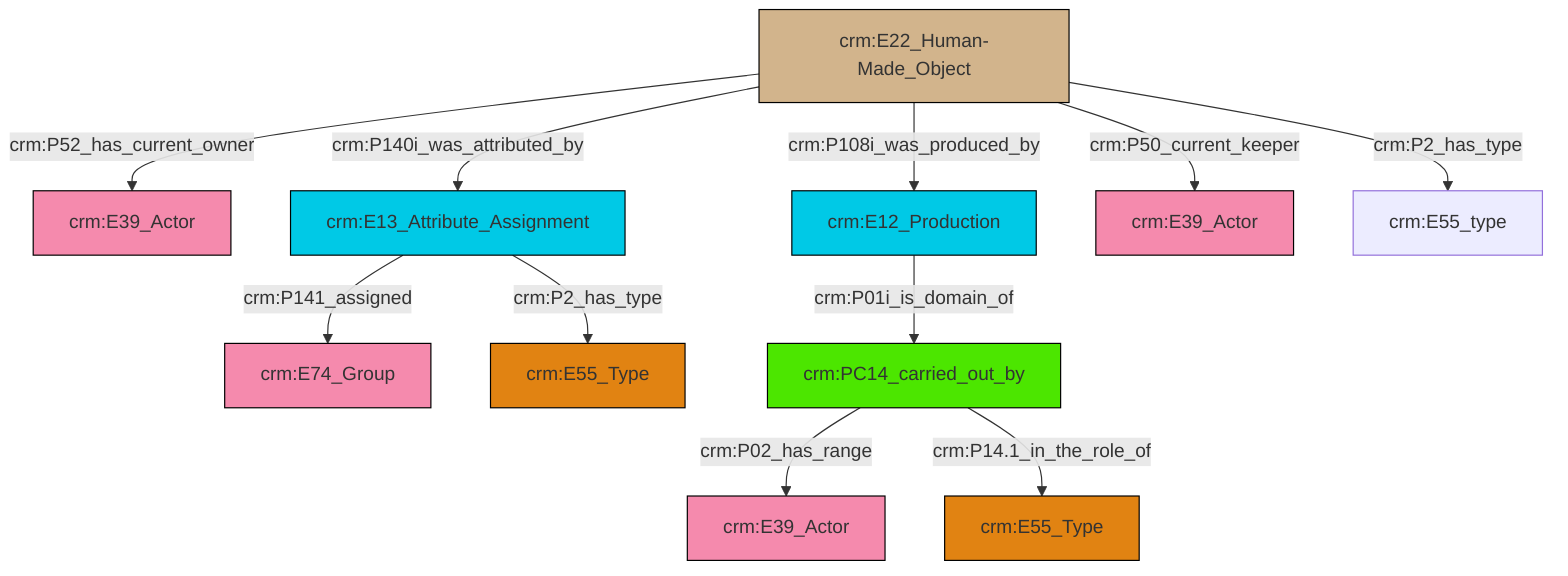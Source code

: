 graph TD
classDef Literal fill:#f2f2f2,stroke:#000000;
classDef CRM_Entity fill:#FFFFFF,stroke:#000000;
classDef Temporal_Entity fill:#00C9E6, stroke:#000000;
classDef Type fill:#E18312, stroke:#000000;
classDef Time-Span fill:#2C9C91, stroke:#000000;
classDef Appellation fill:#FFEB7F, stroke:#000000;
classDef Place fill:#008836, stroke:#000000;
classDef Persistent_Item fill:#B266B2, stroke:#000000;
classDef Conceptual_Object fill:#FFD700, stroke:#000000;
classDef Physical_Thing fill:#D2B48C, stroke:#000000;
classDef Actor fill:#f58aad, stroke:#000000;
classDef PC_Classes fill:#4ce600, stroke:#000000;
classDef Multi fill:#cccccc,stroke:#000000;

2["crm:E22_Human-Made_Object"]:::Physical_Thing -->|crm:P52_has_current_owner| 3["crm:E39_Actor"]:::Actor
2["crm:E22_Human-Made_Object"]:::Physical_Thing -->|crm:P108i_was_produced_by| 15["crm:E12_Production"]:::Temporal_Entity
13["crm:E13_Attribute_Assignment"]:::Temporal_Entity -->|crm:P141_assigned| 4["crm:E74_Group"]:::Actor
10["crm:PC14_carried_out_by"]:::PC_Classes -->|crm:P02_has_range| 0["crm:E39_Actor"]:::Actor
2["crm:E22_Human-Made_Object"]:::Physical_Thing -->|crm:P50_current_keeper| 17["crm:E39_Actor"]:::Actor
2["crm:E22_Human-Made_Object"]:::Physical_Thing -->|crm:P2_has_type| 18["crm:E55_type"]:::Default
10["crm:PC14_carried_out_by"]:::PC_Classes -->|crm:P14.1_in_the_role_of| 20["crm:E55_Type"]:::Type
13["crm:E13_Attribute_Assignment"]:::Temporal_Entity -->|crm:P2_has_type| 7["crm:E55_Type"]:::Type
15["crm:E12_Production"]:::Temporal_Entity -->|crm:P01i_is_domain_of| 10["crm:PC14_carried_out_by"]:::PC_Classes
2["crm:E22_Human-Made_Object"]:::Physical_Thing -->|crm:P140i_was_attributed_by| 13["crm:E13_Attribute_Assignment"]:::Temporal_Entity